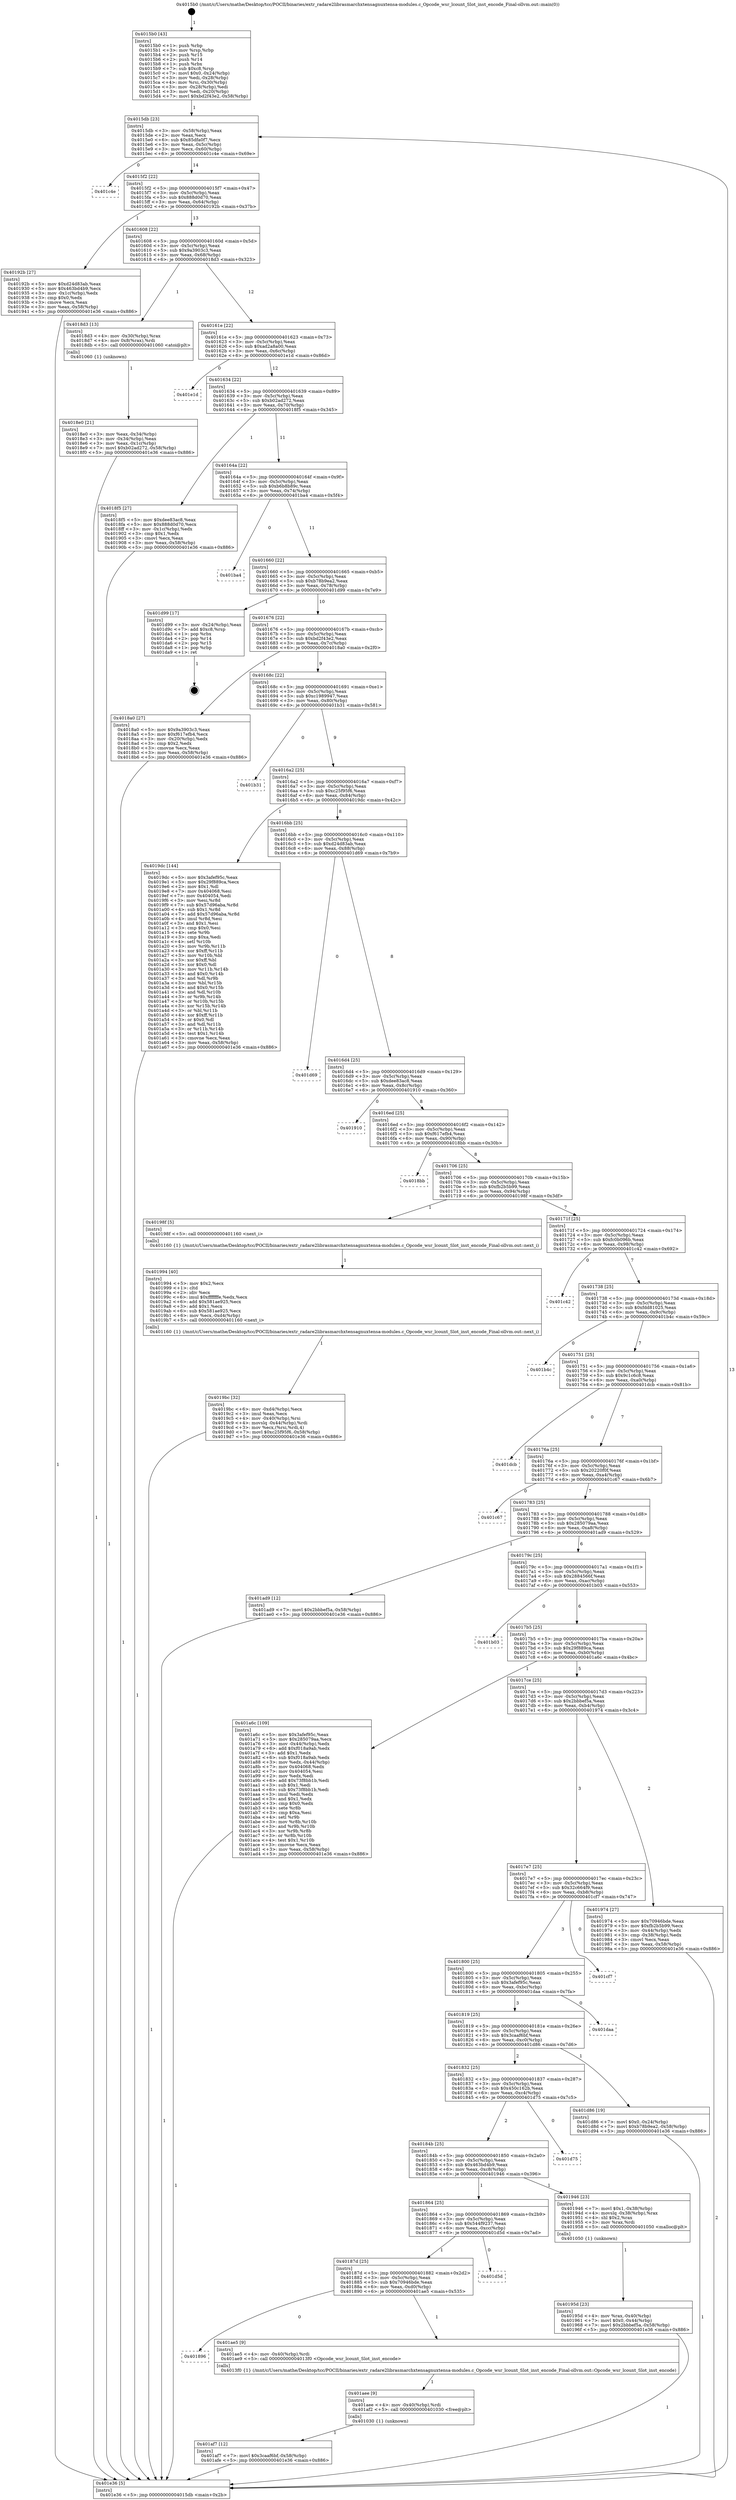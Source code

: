 digraph "0x4015b0" {
  label = "0x4015b0 (/mnt/c/Users/mathe/Desktop/tcc/POCII/binaries/extr_radare2librasmarchxtensagnuxtensa-modules.c_Opcode_wsr_lcount_Slot_inst_encode_Final-ollvm.out::main(0))"
  labelloc = "t"
  node[shape=record]

  Entry [label="",width=0.3,height=0.3,shape=circle,fillcolor=black,style=filled]
  "0x4015db" [label="{
     0x4015db [23]\l
     | [instrs]\l
     &nbsp;&nbsp;0x4015db \<+3\>: mov -0x58(%rbp),%eax\l
     &nbsp;&nbsp;0x4015de \<+2\>: mov %eax,%ecx\l
     &nbsp;&nbsp;0x4015e0 \<+6\>: sub $0x85dfa0f7,%ecx\l
     &nbsp;&nbsp;0x4015e6 \<+3\>: mov %eax,-0x5c(%rbp)\l
     &nbsp;&nbsp;0x4015e9 \<+3\>: mov %ecx,-0x60(%rbp)\l
     &nbsp;&nbsp;0x4015ec \<+6\>: je 0000000000401c4e \<main+0x69e\>\l
  }"]
  "0x401c4e" [label="{
     0x401c4e\l
  }", style=dashed]
  "0x4015f2" [label="{
     0x4015f2 [22]\l
     | [instrs]\l
     &nbsp;&nbsp;0x4015f2 \<+5\>: jmp 00000000004015f7 \<main+0x47\>\l
     &nbsp;&nbsp;0x4015f7 \<+3\>: mov -0x5c(%rbp),%eax\l
     &nbsp;&nbsp;0x4015fa \<+5\>: sub $0x888d0d70,%eax\l
     &nbsp;&nbsp;0x4015ff \<+3\>: mov %eax,-0x64(%rbp)\l
     &nbsp;&nbsp;0x401602 \<+6\>: je 000000000040192b \<main+0x37b\>\l
  }"]
  Exit [label="",width=0.3,height=0.3,shape=circle,fillcolor=black,style=filled,peripheries=2]
  "0x40192b" [label="{
     0x40192b [27]\l
     | [instrs]\l
     &nbsp;&nbsp;0x40192b \<+5\>: mov $0xd24d83ab,%eax\l
     &nbsp;&nbsp;0x401930 \<+5\>: mov $0x463bd4b9,%ecx\l
     &nbsp;&nbsp;0x401935 \<+3\>: mov -0x1c(%rbp),%edx\l
     &nbsp;&nbsp;0x401938 \<+3\>: cmp $0x0,%edx\l
     &nbsp;&nbsp;0x40193b \<+3\>: cmove %ecx,%eax\l
     &nbsp;&nbsp;0x40193e \<+3\>: mov %eax,-0x58(%rbp)\l
     &nbsp;&nbsp;0x401941 \<+5\>: jmp 0000000000401e36 \<main+0x886\>\l
  }"]
  "0x401608" [label="{
     0x401608 [22]\l
     | [instrs]\l
     &nbsp;&nbsp;0x401608 \<+5\>: jmp 000000000040160d \<main+0x5d\>\l
     &nbsp;&nbsp;0x40160d \<+3\>: mov -0x5c(%rbp),%eax\l
     &nbsp;&nbsp;0x401610 \<+5\>: sub $0x9a3903c3,%eax\l
     &nbsp;&nbsp;0x401615 \<+3\>: mov %eax,-0x68(%rbp)\l
     &nbsp;&nbsp;0x401618 \<+6\>: je 00000000004018d3 \<main+0x323\>\l
  }"]
  "0x401af7" [label="{
     0x401af7 [12]\l
     | [instrs]\l
     &nbsp;&nbsp;0x401af7 \<+7\>: movl $0x3caaf6bf,-0x58(%rbp)\l
     &nbsp;&nbsp;0x401afe \<+5\>: jmp 0000000000401e36 \<main+0x886\>\l
  }"]
  "0x4018d3" [label="{
     0x4018d3 [13]\l
     | [instrs]\l
     &nbsp;&nbsp;0x4018d3 \<+4\>: mov -0x30(%rbp),%rax\l
     &nbsp;&nbsp;0x4018d7 \<+4\>: mov 0x8(%rax),%rdi\l
     &nbsp;&nbsp;0x4018db \<+5\>: call 0000000000401060 \<atoi@plt\>\l
     | [calls]\l
     &nbsp;&nbsp;0x401060 \{1\} (unknown)\l
  }"]
  "0x40161e" [label="{
     0x40161e [22]\l
     | [instrs]\l
     &nbsp;&nbsp;0x40161e \<+5\>: jmp 0000000000401623 \<main+0x73\>\l
     &nbsp;&nbsp;0x401623 \<+3\>: mov -0x5c(%rbp),%eax\l
     &nbsp;&nbsp;0x401626 \<+5\>: sub $0xad2a8a00,%eax\l
     &nbsp;&nbsp;0x40162b \<+3\>: mov %eax,-0x6c(%rbp)\l
     &nbsp;&nbsp;0x40162e \<+6\>: je 0000000000401e1d \<main+0x86d\>\l
  }"]
  "0x401aee" [label="{
     0x401aee [9]\l
     | [instrs]\l
     &nbsp;&nbsp;0x401aee \<+4\>: mov -0x40(%rbp),%rdi\l
     &nbsp;&nbsp;0x401af2 \<+5\>: call 0000000000401030 \<free@plt\>\l
     | [calls]\l
     &nbsp;&nbsp;0x401030 \{1\} (unknown)\l
  }"]
  "0x401e1d" [label="{
     0x401e1d\l
  }", style=dashed]
  "0x401634" [label="{
     0x401634 [22]\l
     | [instrs]\l
     &nbsp;&nbsp;0x401634 \<+5\>: jmp 0000000000401639 \<main+0x89\>\l
     &nbsp;&nbsp;0x401639 \<+3\>: mov -0x5c(%rbp),%eax\l
     &nbsp;&nbsp;0x40163c \<+5\>: sub $0xb02ad272,%eax\l
     &nbsp;&nbsp;0x401641 \<+3\>: mov %eax,-0x70(%rbp)\l
     &nbsp;&nbsp;0x401644 \<+6\>: je 00000000004018f5 \<main+0x345\>\l
  }"]
  "0x401896" [label="{
     0x401896\l
  }", style=dashed]
  "0x4018f5" [label="{
     0x4018f5 [27]\l
     | [instrs]\l
     &nbsp;&nbsp;0x4018f5 \<+5\>: mov $0xdee83ac8,%eax\l
     &nbsp;&nbsp;0x4018fa \<+5\>: mov $0x888d0d70,%ecx\l
     &nbsp;&nbsp;0x4018ff \<+3\>: mov -0x1c(%rbp),%edx\l
     &nbsp;&nbsp;0x401902 \<+3\>: cmp $0x1,%edx\l
     &nbsp;&nbsp;0x401905 \<+3\>: cmovl %ecx,%eax\l
     &nbsp;&nbsp;0x401908 \<+3\>: mov %eax,-0x58(%rbp)\l
     &nbsp;&nbsp;0x40190b \<+5\>: jmp 0000000000401e36 \<main+0x886\>\l
  }"]
  "0x40164a" [label="{
     0x40164a [22]\l
     | [instrs]\l
     &nbsp;&nbsp;0x40164a \<+5\>: jmp 000000000040164f \<main+0x9f\>\l
     &nbsp;&nbsp;0x40164f \<+3\>: mov -0x5c(%rbp),%eax\l
     &nbsp;&nbsp;0x401652 \<+5\>: sub $0xb6b8b89c,%eax\l
     &nbsp;&nbsp;0x401657 \<+3\>: mov %eax,-0x74(%rbp)\l
     &nbsp;&nbsp;0x40165a \<+6\>: je 0000000000401ba4 \<main+0x5f4\>\l
  }"]
  "0x401ae5" [label="{
     0x401ae5 [9]\l
     | [instrs]\l
     &nbsp;&nbsp;0x401ae5 \<+4\>: mov -0x40(%rbp),%rdi\l
     &nbsp;&nbsp;0x401ae9 \<+5\>: call 00000000004013f0 \<Opcode_wsr_lcount_Slot_inst_encode\>\l
     | [calls]\l
     &nbsp;&nbsp;0x4013f0 \{1\} (/mnt/c/Users/mathe/Desktop/tcc/POCII/binaries/extr_radare2librasmarchxtensagnuxtensa-modules.c_Opcode_wsr_lcount_Slot_inst_encode_Final-ollvm.out::Opcode_wsr_lcount_Slot_inst_encode)\l
  }"]
  "0x401ba4" [label="{
     0x401ba4\l
  }", style=dashed]
  "0x401660" [label="{
     0x401660 [22]\l
     | [instrs]\l
     &nbsp;&nbsp;0x401660 \<+5\>: jmp 0000000000401665 \<main+0xb5\>\l
     &nbsp;&nbsp;0x401665 \<+3\>: mov -0x5c(%rbp),%eax\l
     &nbsp;&nbsp;0x401668 \<+5\>: sub $0xb78b9ea2,%eax\l
     &nbsp;&nbsp;0x40166d \<+3\>: mov %eax,-0x78(%rbp)\l
     &nbsp;&nbsp;0x401670 \<+6\>: je 0000000000401d99 \<main+0x7e9\>\l
  }"]
  "0x40187d" [label="{
     0x40187d [25]\l
     | [instrs]\l
     &nbsp;&nbsp;0x40187d \<+5\>: jmp 0000000000401882 \<main+0x2d2\>\l
     &nbsp;&nbsp;0x401882 \<+3\>: mov -0x5c(%rbp),%eax\l
     &nbsp;&nbsp;0x401885 \<+5\>: sub $0x70946bde,%eax\l
     &nbsp;&nbsp;0x40188a \<+6\>: mov %eax,-0xd0(%rbp)\l
     &nbsp;&nbsp;0x401890 \<+6\>: je 0000000000401ae5 \<main+0x535\>\l
  }"]
  "0x401d99" [label="{
     0x401d99 [17]\l
     | [instrs]\l
     &nbsp;&nbsp;0x401d99 \<+3\>: mov -0x24(%rbp),%eax\l
     &nbsp;&nbsp;0x401d9c \<+7\>: add $0xc8,%rsp\l
     &nbsp;&nbsp;0x401da3 \<+1\>: pop %rbx\l
     &nbsp;&nbsp;0x401da4 \<+2\>: pop %r14\l
     &nbsp;&nbsp;0x401da6 \<+2\>: pop %r15\l
     &nbsp;&nbsp;0x401da8 \<+1\>: pop %rbp\l
     &nbsp;&nbsp;0x401da9 \<+1\>: ret\l
  }"]
  "0x401676" [label="{
     0x401676 [22]\l
     | [instrs]\l
     &nbsp;&nbsp;0x401676 \<+5\>: jmp 000000000040167b \<main+0xcb\>\l
     &nbsp;&nbsp;0x40167b \<+3\>: mov -0x5c(%rbp),%eax\l
     &nbsp;&nbsp;0x40167e \<+5\>: sub $0xbd2f43e2,%eax\l
     &nbsp;&nbsp;0x401683 \<+3\>: mov %eax,-0x7c(%rbp)\l
     &nbsp;&nbsp;0x401686 \<+6\>: je 00000000004018a0 \<main+0x2f0\>\l
  }"]
  "0x401d5d" [label="{
     0x401d5d\l
  }", style=dashed]
  "0x4018a0" [label="{
     0x4018a0 [27]\l
     | [instrs]\l
     &nbsp;&nbsp;0x4018a0 \<+5\>: mov $0x9a3903c3,%eax\l
     &nbsp;&nbsp;0x4018a5 \<+5\>: mov $0xf617efb4,%ecx\l
     &nbsp;&nbsp;0x4018aa \<+3\>: mov -0x20(%rbp),%edx\l
     &nbsp;&nbsp;0x4018ad \<+3\>: cmp $0x2,%edx\l
     &nbsp;&nbsp;0x4018b0 \<+3\>: cmovne %ecx,%eax\l
     &nbsp;&nbsp;0x4018b3 \<+3\>: mov %eax,-0x58(%rbp)\l
     &nbsp;&nbsp;0x4018b6 \<+5\>: jmp 0000000000401e36 \<main+0x886\>\l
  }"]
  "0x40168c" [label="{
     0x40168c [22]\l
     | [instrs]\l
     &nbsp;&nbsp;0x40168c \<+5\>: jmp 0000000000401691 \<main+0xe1\>\l
     &nbsp;&nbsp;0x401691 \<+3\>: mov -0x5c(%rbp),%eax\l
     &nbsp;&nbsp;0x401694 \<+5\>: sub $0xc1989947,%eax\l
     &nbsp;&nbsp;0x401699 \<+3\>: mov %eax,-0x80(%rbp)\l
     &nbsp;&nbsp;0x40169c \<+6\>: je 0000000000401b31 \<main+0x581\>\l
  }"]
  "0x401e36" [label="{
     0x401e36 [5]\l
     | [instrs]\l
     &nbsp;&nbsp;0x401e36 \<+5\>: jmp 00000000004015db \<main+0x2b\>\l
  }"]
  "0x4015b0" [label="{
     0x4015b0 [43]\l
     | [instrs]\l
     &nbsp;&nbsp;0x4015b0 \<+1\>: push %rbp\l
     &nbsp;&nbsp;0x4015b1 \<+3\>: mov %rsp,%rbp\l
     &nbsp;&nbsp;0x4015b4 \<+2\>: push %r15\l
     &nbsp;&nbsp;0x4015b6 \<+2\>: push %r14\l
     &nbsp;&nbsp;0x4015b8 \<+1\>: push %rbx\l
     &nbsp;&nbsp;0x4015b9 \<+7\>: sub $0xc8,%rsp\l
     &nbsp;&nbsp;0x4015c0 \<+7\>: movl $0x0,-0x24(%rbp)\l
     &nbsp;&nbsp;0x4015c7 \<+3\>: mov %edi,-0x28(%rbp)\l
     &nbsp;&nbsp;0x4015ca \<+4\>: mov %rsi,-0x30(%rbp)\l
     &nbsp;&nbsp;0x4015ce \<+3\>: mov -0x28(%rbp),%edi\l
     &nbsp;&nbsp;0x4015d1 \<+3\>: mov %edi,-0x20(%rbp)\l
     &nbsp;&nbsp;0x4015d4 \<+7\>: movl $0xbd2f43e2,-0x58(%rbp)\l
  }"]
  "0x4018e0" [label="{
     0x4018e0 [21]\l
     | [instrs]\l
     &nbsp;&nbsp;0x4018e0 \<+3\>: mov %eax,-0x34(%rbp)\l
     &nbsp;&nbsp;0x4018e3 \<+3\>: mov -0x34(%rbp),%eax\l
     &nbsp;&nbsp;0x4018e6 \<+3\>: mov %eax,-0x1c(%rbp)\l
     &nbsp;&nbsp;0x4018e9 \<+7\>: movl $0xb02ad272,-0x58(%rbp)\l
     &nbsp;&nbsp;0x4018f0 \<+5\>: jmp 0000000000401e36 \<main+0x886\>\l
  }"]
  "0x4019bc" [label="{
     0x4019bc [32]\l
     | [instrs]\l
     &nbsp;&nbsp;0x4019bc \<+6\>: mov -0xd4(%rbp),%ecx\l
     &nbsp;&nbsp;0x4019c2 \<+3\>: imul %eax,%ecx\l
     &nbsp;&nbsp;0x4019c5 \<+4\>: mov -0x40(%rbp),%rsi\l
     &nbsp;&nbsp;0x4019c9 \<+4\>: movslq -0x44(%rbp),%rdi\l
     &nbsp;&nbsp;0x4019cd \<+3\>: mov %ecx,(%rsi,%rdi,4)\l
     &nbsp;&nbsp;0x4019d0 \<+7\>: movl $0xc25f95f6,-0x58(%rbp)\l
     &nbsp;&nbsp;0x4019d7 \<+5\>: jmp 0000000000401e36 \<main+0x886\>\l
  }"]
  "0x401b31" [label="{
     0x401b31\l
  }", style=dashed]
  "0x4016a2" [label="{
     0x4016a2 [25]\l
     | [instrs]\l
     &nbsp;&nbsp;0x4016a2 \<+5\>: jmp 00000000004016a7 \<main+0xf7\>\l
     &nbsp;&nbsp;0x4016a7 \<+3\>: mov -0x5c(%rbp),%eax\l
     &nbsp;&nbsp;0x4016aa \<+5\>: sub $0xc25f95f6,%eax\l
     &nbsp;&nbsp;0x4016af \<+6\>: mov %eax,-0x84(%rbp)\l
     &nbsp;&nbsp;0x4016b5 \<+6\>: je 00000000004019dc \<main+0x42c\>\l
  }"]
  "0x401994" [label="{
     0x401994 [40]\l
     | [instrs]\l
     &nbsp;&nbsp;0x401994 \<+5\>: mov $0x2,%ecx\l
     &nbsp;&nbsp;0x401999 \<+1\>: cltd\l
     &nbsp;&nbsp;0x40199a \<+2\>: idiv %ecx\l
     &nbsp;&nbsp;0x40199c \<+6\>: imul $0xfffffffe,%edx,%ecx\l
     &nbsp;&nbsp;0x4019a2 \<+6\>: add $0x581ae925,%ecx\l
     &nbsp;&nbsp;0x4019a8 \<+3\>: add $0x1,%ecx\l
     &nbsp;&nbsp;0x4019ab \<+6\>: sub $0x581ae925,%ecx\l
     &nbsp;&nbsp;0x4019b1 \<+6\>: mov %ecx,-0xd4(%rbp)\l
     &nbsp;&nbsp;0x4019b7 \<+5\>: call 0000000000401160 \<next_i\>\l
     | [calls]\l
     &nbsp;&nbsp;0x401160 \{1\} (/mnt/c/Users/mathe/Desktop/tcc/POCII/binaries/extr_radare2librasmarchxtensagnuxtensa-modules.c_Opcode_wsr_lcount_Slot_inst_encode_Final-ollvm.out::next_i)\l
  }"]
  "0x4019dc" [label="{
     0x4019dc [144]\l
     | [instrs]\l
     &nbsp;&nbsp;0x4019dc \<+5\>: mov $0x3afef95c,%eax\l
     &nbsp;&nbsp;0x4019e1 \<+5\>: mov $0x29f889ca,%ecx\l
     &nbsp;&nbsp;0x4019e6 \<+2\>: mov $0x1,%dl\l
     &nbsp;&nbsp;0x4019e8 \<+7\>: mov 0x404068,%esi\l
     &nbsp;&nbsp;0x4019ef \<+7\>: mov 0x404054,%edi\l
     &nbsp;&nbsp;0x4019f6 \<+3\>: mov %esi,%r8d\l
     &nbsp;&nbsp;0x4019f9 \<+7\>: sub $0x57d96aba,%r8d\l
     &nbsp;&nbsp;0x401a00 \<+4\>: sub $0x1,%r8d\l
     &nbsp;&nbsp;0x401a04 \<+7\>: add $0x57d96aba,%r8d\l
     &nbsp;&nbsp;0x401a0b \<+4\>: imul %r8d,%esi\l
     &nbsp;&nbsp;0x401a0f \<+3\>: and $0x1,%esi\l
     &nbsp;&nbsp;0x401a12 \<+3\>: cmp $0x0,%esi\l
     &nbsp;&nbsp;0x401a15 \<+4\>: sete %r9b\l
     &nbsp;&nbsp;0x401a19 \<+3\>: cmp $0xa,%edi\l
     &nbsp;&nbsp;0x401a1c \<+4\>: setl %r10b\l
     &nbsp;&nbsp;0x401a20 \<+3\>: mov %r9b,%r11b\l
     &nbsp;&nbsp;0x401a23 \<+4\>: xor $0xff,%r11b\l
     &nbsp;&nbsp;0x401a27 \<+3\>: mov %r10b,%bl\l
     &nbsp;&nbsp;0x401a2a \<+3\>: xor $0xff,%bl\l
     &nbsp;&nbsp;0x401a2d \<+3\>: xor $0x0,%dl\l
     &nbsp;&nbsp;0x401a30 \<+3\>: mov %r11b,%r14b\l
     &nbsp;&nbsp;0x401a33 \<+4\>: and $0x0,%r14b\l
     &nbsp;&nbsp;0x401a37 \<+3\>: and %dl,%r9b\l
     &nbsp;&nbsp;0x401a3a \<+3\>: mov %bl,%r15b\l
     &nbsp;&nbsp;0x401a3d \<+4\>: and $0x0,%r15b\l
     &nbsp;&nbsp;0x401a41 \<+3\>: and %dl,%r10b\l
     &nbsp;&nbsp;0x401a44 \<+3\>: or %r9b,%r14b\l
     &nbsp;&nbsp;0x401a47 \<+3\>: or %r10b,%r15b\l
     &nbsp;&nbsp;0x401a4a \<+3\>: xor %r15b,%r14b\l
     &nbsp;&nbsp;0x401a4d \<+3\>: or %bl,%r11b\l
     &nbsp;&nbsp;0x401a50 \<+4\>: xor $0xff,%r11b\l
     &nbsp;&nbsp;0x401a54 \<+3\>: or $0x0,%dl\l
     &nbsp;&nbsp;0x401a57 \<+3\>: and %dl,%r11b\l
     &nbsp;&nbsp;0x401a5a \<+3\>: or %r11b,%r14b\l
     &nbsp;&nbsp;0x401a5d \<+4\>: test $0x1,%r14b\l
     &nbsp;&nbsp;0x401a61 \<+3\>: cmovne %ecx,%eax\l
     &nbsp;&nbsp;0x401a64 \<+3\>: mov %eax,-0x58(%rbp)\l
     &nbsp;&nbsp;0x401a67 \<+5\>: jmp 0000000000401e36 \<main+0x886\>\l
  }"]
  "0x4016bb" [label="{
     0x4016bb [25]\l
     | [instrs]\l
     &nbsp;&nbsp;0x4016bb \<+5\>: jmp 00000000004016c0 \<main+0x110\>\l
     &nbsp;&nbsp;0x4016c0 \<+3\>: mov -0x5c(%rbp),%eax\l
     &nbsp;&nbsp;0x4016c3 \<+5\>: sub $0xd24d83ab,%eax\l
     &nbsp;&nbsp;0x4016c8 \<+6\>: mov %eax,-0x88(%rbp)\l
     &nbsp;&nbsp;0x4016ce \<+6\>: je 0000000000401d69 \<main+0x7b9\>\l
  }"]
  "0x40195d" [label="{
     0x40195d [23]\l
     | [instrs]\l
     &nbsp;&nbsp;0x40195d \<+4\>: mov %rax,-0x40(%rbp)\l
     &nbsp;&nbsp;0x401961 \<+7\>: movl $0x0,-0x44(%rbp)\l
     &nbsp;&nbsp;0x401968 \<+7\>: movl $0x2bbbef5a,-0x58(%rbp)\l
     &nbsp;&nbsp;0x40196f \<+5\>: jmp 0000000000401e36 \<main+0x886\>\l
  }"]
  "0x401d69" [label="{
     0x401d69\l
  }", style=dashed]
  "0x4016d4" [label="{
     0x4016d4 [25]\l
     | [instrs]\l
     &nbsp;&nbsp;0x4016d4 \<+5\>: jmp 00000000004016d9 \<main+0x129\>\l
     &nbsp;&nbsp;0x4016d9 \<+3\>: mov -0x5c(%rbp),%eax\l
     &nbsp;&nbsp;0x4016dc \<+5\>: sub $0xdee83ac8,%eax\l
     &nbsp;&nbsp;0x4016e1 \<+6\>: mov %eax,-0x8c(%rbp)\l
     &nbsp;&nbsp;0x4016e7 \<+6\>: je 0000000000401910 \<main+0x360\>\l
  }"]
  "0x401864" [label="{
     0x401864 [25]\l
     | [instrs]\l
     &nbsp;&nbsp;0x401864 \<+5\>: jmp 0000000000401869 \<main+0x2b9\>\l
     &nbsp;&nbsp;0x401869 \<+3\>: mov -0x5c(%rbp),%eax\l
     &nbsp;&nbsp;0x40186c \<+5\>: sub $0x544f9237,%eax\l
     &nbsp;&nbsp;0x401871 \<+6\>: mov %eax,-0xcc(%rbp)\l
     &nbsp;&nbsp;0x401877 \<+6\>: je 0000000000401d5d \<main+0x7ad\>\l
  }"]
  "0x401910" [label="{
     0x401910\l
  }", style=dashed]
  "0x4016ed" [label="{
     0x4016ed [25]\l
     | [instrs]\l
     &nbsp;&nbsp;0x4016ed \<+5\>: jmp 00000000004016f2 \<main+0x142\>\l
     &nbsp;&nbsp;0x4016f2 \<+3\>: mov -0x5c(%rbp),%eax\l
     &nbsp;&nbsp;0x4016f5 \<+5\>: sub $0xf617efb4,%eax\l
     &nbsp;&nbsp;0x4016fa \<+6\>: mov %eax,-0x90(%rbp)\l
     &nbsp;&nbsp;0x401700 \<+6\>: je 00000000004018bb \<main+0x30b\>\l
  }"]
  "0x401946" [label="{
     0x401946 [23]\l
     | [instrs]\l
     &nbsp;&nbsp;0x401946 \<+7\>: movl $0x1,-0x38(%rbp)\l
     &nbsp;&nbsp;0x40194d \<+4\>: movslq -0x38(%rbp),%rax\l
     &nbsp;&nbsp;0x401951 \<+4\>: shl $0x2,%rax\l
     &nbsp;&nbsp;0x401955 \<+3\>: mov %rax,%rdi\l
     &nbsp;&nbsp;0x401958 \<+5\>: call 0000000000401050 \<malloc@plt\>\l
     | [calls]\l
     &nbsp;&nbsp;0x401050 \{1\} (unknown)\l
  }"]
  "0x4018bb" [label="{
     0x4018bb\l
  }", style=dashed]
  "0x401706" [label="{
     0x401706 [25]\l
     | [instrs]\l
     &nbsp;&nbsp;0x401706 \<+5\>: jmp 000000000040170b \<main+0x15b\>\l
     &nbsp;&nbsp;0x40170b \<+3\>: mov -0x5c(%rbp),%eax\l
     &nbsp;&nbsp;0x40170e \<+5\>: sub $0xfb2b5b99,%eax\l
     &nbsp;&nbsp;0x401713 \<+6\>: mov %eax,-0x94(%rbp)\l
     &nbsp;&nbsp;0x401719 \<+6\>: je 000000000040198f \<main+0x3df\>\l
  }"]
  "0x40184b" [label="{
     0x40184b [25]\l
     | [instrs]\l
     &nbsp;&nbsp;0x40184b \<+5\>: jmp 0000000000401850 \<main+0x2a0\>\l
     &nbsp;&nbsp;0x401850 \<+3\>: mov -0x5c(%rbp),%eax\l
     &nbsp;&nbsp;0x401853 \<+5\>: sub $0x463bd4b9,%eax\l
     &nbsp;&nbsp;0x401858 \<+6\>: mov %eax,-0xc8(%rbp)\l
     &nbsp;&nbsp;0x40185e \<+6\>: je 0000000000401946 \<main+0x396\>\l
  }"]
  "0x40198f" [label="{
     0x40198f [5]\l
     | [instrs]\l
     &nbsp;&nbsp;0x40198f \<+5\>: call 0000000000401160 \<next_i\>\l
     | [calls]\l
     &nbsp;&nbsp;0x401160 \{1\} (/mnt/c/Users/mathe/Desktop/tcc/POCII/binaries/extr_radare2librasmarchxtensagnuxtensa-modules.c_Opcode_wsr_lcount_Slot_inst_encode_Final-ollvm.out::next_i)\l
  }"]
  "0x40171f" [label="{
     0x40171f [25]\l
     | [instrs]\l
     &nbsp;&nbsp;0x40171f \<+5\>: jmp 0000000000401724 \<main+0x174\>\l
     &nbsp;&nbsp;0x401724 \<+3\>: mov -0x5c(%rbp),%eax\l
     &nbsp;&nbsp;0x401727 \<+5\>: sub $0xfc0b096b,%eax\l
     &nbsp;&nbsp;0x40172c \<+6\>: mov %eax,-0x98(%rbp)\l
     &nbsp;&nbsp;0x401732 \<+6\>: je 0000000000401c42 \<main+0x692\>\l
  }"]
  "0x401d75" [label="{
     0x401d75\l
  }", style=dashed]
  "0x401c42" [label="{
     0x401c42\l
  }", style=dashed]
  "0x401738" [label="{
     0x401738 [25]\l
     | [instrs]\l
     &nbsp;&nbsp;0x401738 \<+5\>: jmp 000000000040173d \<main+0x18d\>\l
     &nbsp;&nbsp;0x40173d \<+3\>: mov -0x5c(%rbp),%eax\l
     &nbsp;&nbsp;0x401740 \<+5\>: sub $0xfdd81025,%eax\l
     &nbsp;&nbsp;0x401745 \<+6\>: mov %eax,-0x9c(%rbp)\l
     &nbsp;&nbsp;0x40174b \<+6\>: je 0000000000401b4c \<main+0x59c\>\l
  }"]
  "0x401832" [label="{
     0x401832 [25]\l
     | [instrs]\l
     &nbsp;&nbsp;0x401832 \<+5\>: jmp 0000000000401837 \<main+0x287\>\l
     &nbsp;&nbsp;0x401837 \<+3\>: mov -0x5c(%rbp),%eax\l
     &nbsp;&nbsp;0x40183a \<+5\>: sub $0x450c162b,%eax\l
     &nbsp;&nbsp;0x40183f \<+6\>: mov %eax,-0xc4(%rbp)\l
     &nbsp;&nbsp;0x401845 \<+6\>: je 0000000000401d75 \<main+0x7c5\>\l
  }"]
  "0x401b4c" [label="{
     0x401b4c\l
  }", style=dashed]
  "0x401751" [label="{
     0x401751 [25]\l
     | [instrs]\l
     &nbsp;&nbsp;0x401751 \<+5\>: jmp 0000000000401756 \<main+0x1a6\>\l
     &nbsp;&nbsp;0x401756 \<+3\>: mov -0x5c(%rbp),%eax\l
     &nbsp;&nbsp;0x401759 \<+5\>: sub $0x9c1c6c8,%eax\l
     &nbsp;&nbsp;0x40175e \<+6\>: mov %eax,-0xa0(%rbp)\l
     &nbsp;&nbsp;0x401764 \<+6\>: je 0000000000401dcb \<main+0x81b\>\l
  }"]
  "0x401d86" [label="{
     0x401d86 [19]\l
     | [instrs]\l
     &nbsp;&nbsp;0x401d86 \<+7\>: movl $0x0,-0x24(%rbp)\l
     &nbsp;&nbsp;0x401d8d \<+7\>: movl $0xb78b9ea2,-0x58(%rbp)\l
     &nbsp;&nbsp;0x401d94 \<+5\>: jmp 0000000000401e36 \<main+0x886\>\l
  }"]
  "0x401dcb" [label="{
     0x401dcb\l
  }", style=dashed]
  "0x40176a" [label="{
     0x40176a [25]\l
     | [instrs]\l
     &nbsp;&nbsp;0x40176a \<+5\>: jmp 000000000040176f \<main+0x1bf\>\l
     &nbsp;&nbsp;0x40176f \<+3\>: mov -0x5c(%rbp),%eax\l
     &nbsp;&nbsp;0x401772 \<+5\>: sub $0x20220f0f,%eax\l
     &nbsp;&nbsp;0x401777 \<+6\>: mov %eax,-0xa4(%rbp)\l
     &nbsp;&nbsp;0x40177d \<+6\>: je 0000000000401c67 \<main+0x6b7\>\l
  }"]
  "0x401819" [label="{
     0x401819 [25]\l
     | [instrs]\l
     &nbsp;&nbsp;0x401819 \<+5\>: jmp 000000000040181e \<main+0x26e\>\l
     &nbsp;&nbsp;0x40181e \<+3\>: mov -0x5c(%rbp),%eax\l
     &nbsp;&nbsp;0x401821 \<+5\>: sub $0x3caaf6bf,%eax\l
     &nbsp;&nbsp;0x401826 \<+6\>: mov %eax,-0xc0(%rbp)\l
     &nbsp;&nbsp;0x40182c \<+6\>: je 0000000000401d86 \<main+0x7d6\>\l
  }"]
  "0x401c67" [label="{
     0x401c67\l
  }", style=dashed]
  "0x401783" [label="{
     0x401783 [25]\l
     | [instrs]\l
     &nbsp;&nbsp;0x401783 \<+5\>: jmp 0000000000401788 \<main+0x1d8\>\l
     &nbsp;&nbsp;0x401788 \<+3\>: mov -0x5c(%rbp),%eax\l
     &nbsp;&nbsp;0x40178b \<+5\>: sub $0x285079aa,%eax\l
     &nbsp;&nbsp;0x401790 \<+6\>: mov %eax,-0xa8(%rbp)\l
     &nbsp;&nbsp;0x401796 \<+6\>: je 0000000000401ad9 \<main+0x529\>\l
  }"]
  "0x401daa" [label="{
     0x401daa\l
  }", style=dashed]
  "0x401ad9" [label="{
     0x401ad9 [12]\l
     | [instrs]\l
     &nbsp;&nbsp;0x401ad9 \<+7\>: movl $0x2bbbef5a,-0x58(%rbp)\l
     &nbsp;&nbsp;0x401ae0 \<+5\>: jmp 0000000000401e36 \<main+0x886\>\l
  }"]
  "0x40179c" [label="{
     0x40179c [25]\l
     | [instrs]\l
     &nbsp;&nbsp;0x40179c \<+5\>: jmp 00000000004017a1 \<main+0x1f1\>\l
     &nbsp;&nbsp;0x4017a1 \<+3\>: mov -0x5c(%rbp),%eax\l
     &nbsp;&nbsp;0x4017a4 \<+5\>: sub $0x2884566f,%eax\l
     &nbsp;&nbsp;0x4017a9 \<+6\>: mov %eax,-0xac(%rbp)\l
     &nbsp;&nbsp;0x4017af \<+6\>: je 0000000000401b03 \<main+0x553\>\l
  }"]
  "0x401800" [label="{
     0x401800 [25]\l
     | [instrs]\l
     &nbsp;&nbsp;0x401800 \<+5\>: jmp 0000000000401805 \<main+0x255\>\l
     &nbsp;&nbsp;0x401805 \<+3\>: mov -0x5c(%rbp),%eax\l
     &nbsp;&nbsp;0x401808 \<+5\>: sub $0x3afef95c,%eax\l
     &nbsp;&nbsp;0x40180d \<+6\>: mov %eax,-0xbc(%rbp)\l
     &nbsp;&nbsp;0x401813 \<+6\>: je 0000000000401daa \<main+0x7fa\>\l
  }"]
  "0x401b03" [label="{
     0x401b03\l
  }", style=dashed]
  "0x4017b5" [label="{
     0x4017b5 [25]\l
     | [instrs]\l
     &nbsp;&nbsp;0x4017b5 \<+5\>: jmp 00000000004017ba \<main+0x20a\>\l
     &nbsp;&nbsp;0x4017ba \<+3\>: mov -0x5c(%rbp),%eax\l
     &nbsp;&nbsp;0x4017bd \<+5\>: sub $0x29f889ca,%eax\l
     &nbsp;&nbsp;0x4017c2 \<+6\>: mov %eax,-0xb0(%rbp)\l
     &nbsp;&nbsp;0x4017c8 \<+6\>: je 0000000000401a6c \<main+0x4bc\>\l
  }"]
  "0x401cf7" [label="{
     0x401cf7\l
  }", style=dashed]
  "0x401a6c" [label="{
     0x401a6c [109]\l
     | [instrs]\l
     &nbsp;&nbsp;0x401a6c \<+5\>: mov $0x3afef95c,%eax\l
     &nbsp;&nbsp;0x401a71 \<+5\>: mov $0x285079aa,%ecx\l
     &nbsp;&nbsp;0x401a76 \<+3\>: mov -0x44(%rbp),%edx\l
     &nbsp;&nbsp;0x401a79 \<+6\>: add $0xf018a9ab,%edx\l
     &nbsp;&nbsp;0x401a7f \<+3\>: add $0x1,%edx\l
     &nbsp;&nbsp;0x401a82 \<+6\>: sub $0xf018a9ab,%edx\l
     &nbsp;&nbsp;0x401a88 \<+3\>: mov %edx,-0x44(%rbp)\l
     &nbsp;&nbsp;0x401a8b \<+7\>: mov 0x404068,%edx\l
     &nbsp;&nbsp;0x401a92 \<+7\>: mov 0x404054,%esi\l
     &nbsp;&nbsp;0x401a99 \<+2\>: mov %edx,%edi\l
     &nbsp;&nbsp;0x401a9b \<+6\>: add $0x73f8bb1b,%edi\l
     &nbsp;&nbsp;0x401aa1 \<+3\>: sub $0x1,%edi\l
     &nbsp;&nbsp;0x401aa4 \<+6\>: sub $0x73f8bb1b,%edi\l
     &nbsp;&nbsp;0x401aaa \<+3\>: imul %edi,%edx\l
     &nbsp;&nbsp;0x401aad \<+3\>: and $0x1,%edx\l
     &nbsp;&nbsp;0x401ab0 \<+3\>: cmp $0x0,%edx\l
     &nbsp;&nbsp;0x401ab3 \<+4\>: sete %r8b\l
     &nbsp;&nbsp;0x401ab7 \<+3\>: cmp $0xa,%esi\l
     &nbsp;&nbsp;0x401aba \<+4\>: setl %r9b\l
     &nbsp;&nbsp;0x401abe \<+3\>: mov %r8b,%r10b\l
     &nbsp;&nbsp;0x401ac1 \<+3\>: and %r9b,%r10b\l
     &nbsp;&nbsp;0x401ac4 \<+3\>: xor %r9b,%r8b\l
     &nbsp;&nbsp;0x401ac7 \<+3\>: or %r8b,%r10b\l
     &nbsp;&nbsp;0x401aca \<+4\>: test $0x1,%r10b\l
     &nbsp;&nbsp;0x401ace \<+3\>: cmovne %ecx,%eax\l
     &nbsp;&nbsp;0x401ad1 \<+3\>: mov %eax,-0x58(%rbp)\l
     &nbsp;&nbsp;0x401ad4 \<+5\>: jmp 0000000000401e36 \<main+0x886\>\l
  }"]
  "0x4017ce" [label="{
     0x4017ce [25]\l
     | [instrs]\l
     &nbsp;&nbsp;0x4017ce \<+5\>: jmp 00000000004017d3 \<main+0x223\>\l
     &nbsp;&nbsp;0x4017d3 \<+3\>: mov -0x5c(%rbp),%eax\l
     &nbsp;&nbsp;0x4017d6 \<+5\>: sub $0x2bbbef5a,%eax\l
     &nbsp;&nbsp;0x4017db \<+6\>: mov %eax,-0xb4(%rbp)\l
     &nbsp;&nbsp;0x4017e1 \<+6\>: je 0000000000401974 \<main+0x3c4\>\l
  }"]
  "0x4017e7" [label="{
     0x4017e7 [25]\l
     | [instrs]\l
     &nbsp;&nbsp;0x4017e7 \<+5\>: jmp 00000000004017ec \<main+0x23c\>\l
     &nbsp;&nbsp;0x4017ec \<+3\>: mov -0x5c(%rbp),%eax\l
     &nbsp;&nbsp;0x4017ef \<+5\>: sub $0x32c664f9,%eax\l
     &nbsp;&nbsp;0x4017f4 \<+6\>: mov %eax,-0xb8(%rbp)\l
     &nbsp;&nbsp;0x4017fa \<+6\>: je 0000000000401cf7 \<main+0x747\>\l
  }"]
  "0x401974" [label="{
     0x401974 [27]\l
     | [instrs]\l
     &nbsp;&nbsp;0x401974 \<+5\>: mov $0x70946bde,%eax\l
     &nbsp;&nbsp;0x401979 \<+5\>: mov $0xfb2b5b99,%ecx\l
     &nbsp;&nbsp;0x40197e \<+3\>: mov -0x44(%rbp),%edx\l
     &nbsp;&nbsp;0x401981 \<+3\>: cmp -0x38(%rbp),%edx\l
     &nbsp;&nbsp;0x401984 \<+3\>: cmovl %ecx,%eax\l
     &nbsp;&nbsp;0x401987 \<+3\>: mov %eax,-0x58(%rbp)\l
     &nbsp;&nbsp;0x40198a \<+5\>: jmp 0000000000401e36 \<main+0x886\>\l
  }"]
  Entry -> "0x4015b0" [label=" 1"]
  "0x4015db" -> "0x401c4e" [label=" 0"]
  "0x4015db" -> "0x4015f2" [label=" 14"]
  "0x401d99" -> Exit [label=" 1"]
  "0x4015f2" -> "0x40192b" [label=" 1"]
  "0x4015f2" -> "0x401608" [label=" 13"]
  "0x401d86" -> "0x401e36" [label=" 1"]
  "0x401608" -> "0x4018d3" [label=" 1"]
  "0x401608" -> "0x40161e" [label=" 12"]
  "0x401af7" -> "0x401e36" [label=" 1"]
  "0x40161e" -> "0x401e1d" [label=" 0"]
  "0x40161e" -> "0x401634" [label=" 12"]
  "0x401aee" -> "0x401af7" [label=" 1"]
  "0x401634" -> "0x4018f5" [label=" 1"]
  "0x401634" -> "0x40164a" [label=" 11"]
  "0x401ae5" -> "0x401aee" [label=" 1"]
  "0x40164a" -> "0x401ba4" [label=" 0"]
  "0x40164a" -> "0x401660" [label=" 11"]
  "0x40187d" -> "0x401896" [label=" 0"]
  "0x401660" -> "0x401d99" [label=" 1"]
  "0x401660" -> "0x401676" [label=" 10"]
  "0x40187d" -> "0x401ae5" [label=" 1"]
  "0x401676" -> "0x4018a0" [label=" 1"]
  "0x401676" -> "0x40168c" [label=" 9"]
  "0x4018a0" -> "0x401e36" [label=" 1"]
  "0x4015b0" -> "0x4015db" [label=" 1"]
  "0x401e36" -> "0x4015db" [label=" 13"]
  "0x4018d3" -> "0x4018e0" [label=" 1"]
  "0x4018e0" -> "0x401e36" [label=" 1"]
  "0x4018f5" -> "0x401e36" [label=" 1"]
  "0x40192b" -> "0x401e36" [label=" 1"]
  "0x401864" -> "0x40187d" [label=" 1"]
  "0x40168c" -> "0x401b31" [label=" 0"]
  "0x40168c" -> "0x4016a2" [label=" 9"]
  "0x401864" -> "0x401d5d" [label=" 0"]
  "0x4016a2" -> "0x4019dc" [label=" 1"]
  "0x4016a2" -> "0x4016bb" [label=" 8"]
  "0x401ad9" -> "0x401e36" [label=" 1"]
  "0x4016bb" -> "0x401d69" [label=" 0"]
  "0x4016bb" -> "0x4016d4" [label=" 8"]
  "0x401a6c" -> "0x401e36" [label=" 1"]
  "0x4016d4" -> "0x401910" [label=" 0"]
  "0x4016d4" -> "0x4016ed" [label=" 8"]
  "0x4019dc" -> "0x401e36" [label=" 1"]
  "0x4016ed" -> "0x4018bb" [label=" 0"]
  "0x4016ed" -> "0x401706" [label=" 8"]
  "0x4019bc" -> "0x401e36" [label=" 1"]
  "0x401706" -> "0x40198f" [label=" 1"]
  "0x401706" -> "0x40171f" [label=" 7"]
  "0x40198f" -> "0x401994" [label=" 1"]
  "0x40171f" -> "0x401c42" [label=" 0"]
  "0x40171f" -> "0x401738" [label=" 7"]
  "0x401974" -> "0x401e36" [label=" 2"]
  "0x401738" -> "0x401b4c" [label=" 0"]
  "0x401738" -> "0x401751" [label=" 7"]
  "0x401946" -> "0x40195d" [label=" 1"]
  "0x401751" -> "0x401dcb" [label=" 0"]
  "0x401751" -> "0x40176a" [label=" 7"]
  "0x40184b" -> "0x401864" [label=" 1"]
  "0x40176a" -> "0x401c67" [label=" 0"]
  "0x40176a" -> "0x401783" [label=" 7"]
  "0x401994" -> "0x4019bc" [label=" 1"]
  "0x401783" -> "0x401ad9" [label=" 1"]
  "0x401783" -> "0x40179c" [label=" 6"]
  "0x401832" -> "0x40184b" [label=" 2"]
  "0x40179c" -> "0x401b03" [label=" 0"]
  "0x40179c" -> "0x4017b5" [label=" 6"]
  "0x40195d" -> "0x401e36" [label=" 1"]
  "0x4017b5" -> "0x401a6c" [label=" 1"]
  "0x4017b5" -> "0x4017ce" [label=" 5"]
  "0x401819" -> "0x401832" [label=" 2"]
  "0x4017ce" -> "0x401974" [label=" 2"]
  "0x4017ce" -> "0x4017e7" [label=" 3"]
  "0x401819" -> "0x401d86" [label=" 1"]
  "0x4017e7" -> "0x401cf7" [label=" 0"]
  "0x4017e7" -> "0x401800" [label=" 3"]
  "0x401832" -> "0x401d75" [label=" 0"]
  "0x401800" -> "0x401daa" [label=" 0"]
  "0x401800" -> "0x401819" [label=" 3"]
  "0x40184b" -> "0x401946" [label=" 1"]
}
